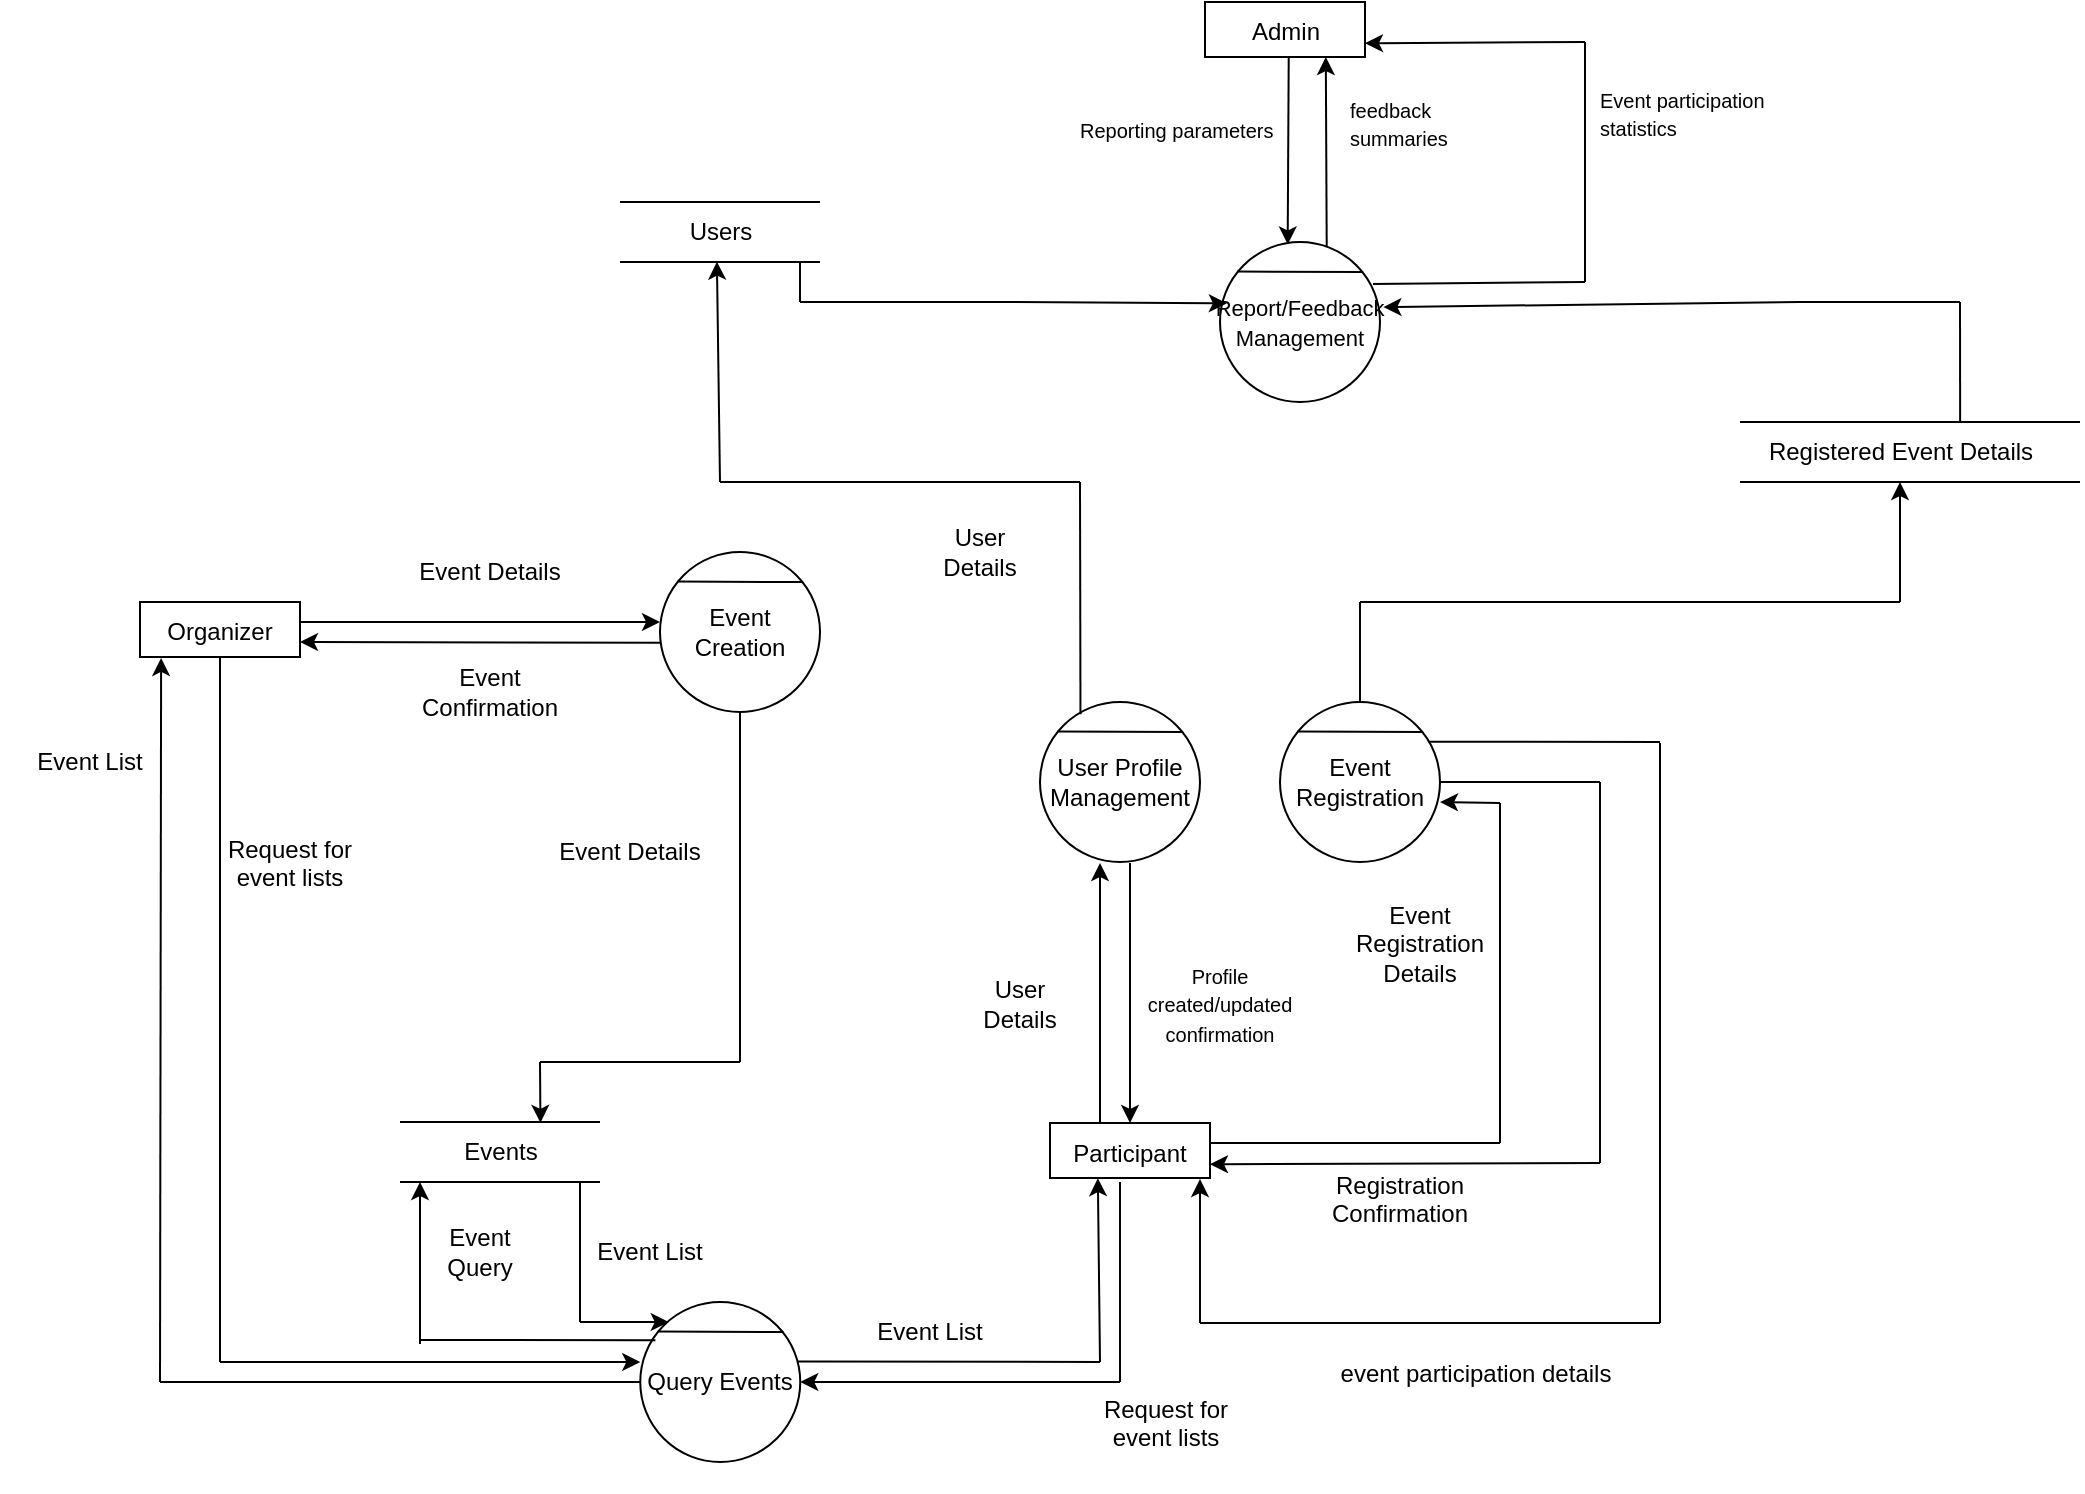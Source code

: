 <mxfile version="24.7.17">
  <diagram name="Page-1" id="-49FwKqJxtAC1uJm1ZOL">
    <mxGraphModel dx="2231" dy="746" grid="1" gridSize="10" guides="1" tooltips="1" connect="1" arrows="1" fold="1" page="1" pageScale="1" pageWidth="1100" pageHeight="850" math="0" shadow="0">
      <root>
        <mxCell id="0" />
        <mxCell id="1" parent="0" />
        <mxCell id="FP0iiqA9R1l6mgRTC4EI-1" value="" style="group" connectable="0" vertex="1" parent="1">
          <mxGeometry x="30" y="330" width="80" height="30" as="geometry" />
        </mxCell>
        <mxCell id="FP0iiqA9R1l6mgRTC4EI-2" value="" style="rounded=0;whiteSpace=wrap;html=1;" vertex="1" parent="FP0iiqA9R1l6mgRTC4EI-1">
          <mxGeometry width="80" height="27.5" as="geometry" />
        </mxCell>
        <mxCell id="FP0iiqA9R1l6mgRTC4EI-3" value="&lt;div&gt;Organizer&lt;/div&gt;" style="text;html=1;align=center;verticalAlign=middle;whiteSpace=wrap;rounded=0;" vertex="1" parent="FP0iiqA9R1l6mgRTC4EI-1">
          <mxGeometry x="10" width="60" height="30" as="geometry" />
        </mxCell>
        <mxCell id="FP0iiqA9R1l6mgRTC4EI-4" value="" style="group" connectable="0" vertex="1" parent="1">
          <mxGeometry x="485" y="590.5" width="80" height="30" as="geometry" />
        </mxCell>
        <mxCell id="FP0iiqA9R1l6mgRTC4EI-5" value="" style="rounded=0;whiteSpace=wrap;html=1;" vertex="1" parent="FP0iiqA9R1l6mgRTC4EI-4">
          <mxGeometry width="80" height="27.5" as="geometry" />
        </mxCell>
        <mxCell id="FP0iiqA9R1l6mgRTC4EI-6" value="&lt;div&gt;Participant&lt;/div&gt;" style="text;html=1;align=center;verticalAlign=middle;whiteSpace=wrap;rounded=0;" vertex="1" parent="FP0iiqA9R1l6mgRTC4EI-4">
          <mxGeometry x="10" width="60" height="30" as="geometry" />
        </mxCell>
        <mxCell id="FP0iiqA9R1l6mgRTC4EI-7" value="&lt;font style=&quot;font-size: 10px;&quot;&gt;Profile created/updated confirmation&lt;/font&gt;" style="text;html=1;align=center;verticalAlign=middle;whiteSpace=wrap;rounded=0;" vertex="1" parent="1">
          <mxGeometry x="530" y="515.5" width="80" height="30" as="geometry" />
        </mxCell>
        <mxCell id="FP0iiqA9R1l6mgRTC4EI-8" value="&lt;div&gt;User Details&lt;/div&gt;" style="text;html=1;align=center;verticalAlign=middle;whiteSpace=wrap;rounded=0;" vertex="1" parent="1">
          <mxGeometry x="440" y="515.5" width="60" height="30" as="geometry" />
        </mxCell>
        <mxCell id="FP0iiqA9R1l6mgRTC4EI-9" value="" style="endArrow=classic;html=1;rounded=0;exitX=0.5;exitY=0;exitDx=0;exitDy=0;" edge="1" parent="1">
          <mxGeometry width="50" height="50" relative="1" as="geometry">
            <mxPoint x="510" y="590.5" as="sourcePoint" />
            <mxPoint x="510" y="460.5" as="targetPoint" />
          </mxGeometry>
        </mxCell>
        <mxCell id="FP0iiqA9R1l6mgRTC4EI-10" value="" style="endArrow=classic;html=1;rounded=0;" edge="1" parent="1">
          <mxGeometry width="50" height="50" relative="1" as="geometry">
            <mxPoint x="110" y="340" as="sourcePoint" />
            <mxPoint x="290" y="340" as="targetPoint" />
          </mxGeometry>
        </mxCell>
        <mxCell id="FP0iiqA9R1l6mgRTC4EI-11" value="Event Details" style="text;html=1;align=center;verticalAlign=middle;whiteSpace=wrap;rounded=0;" vertex="1" parent="1">
          <mxGeometry x="160" y="300" width="90" height="30" as="geometry" />
        </mxCell>
        <mxCell id="FP0iiqA9R1l6mgRTC4EI-12" value="" style="endArrow=classic;html=1;rounded=0;exitX=0.023;exitY=0.567;exitDx=0;exitDy=0;exitPerimeter=0;" edge="1" parent="1" source="FP0iiqA9R1l6mgRTC4EI-30">
          <mxGeometry width="50" height="50" relative="1" as="geometry">
            <mxPoint x="190" y="350" as="sourcePoint" />
            <mxPoint x="110" y="350" as="targetPoint" />
          </mxGeometry>
        </mxCell>
        <mxCell id="FP0iiqA9R1l6mgRTC4EI-13" value="Event Confirmation" style="text;html=1;align=center;verticalAlign=middle;whiteSpace=wrap;rounded=0;" vertex="1" parent="1">
          <mxGeometry x="160" y="360" width="90" height="30" as="geometry" />
        </mxCell>
        <mxCell id="FP0iiqA9R1l6mgRTC4EI-14" value="" style="endArrow=classic;html=1;rounded=0;exitX=0.5;exitY=1;exitDx=0;exitDy=0;entryX=0.5;entryY=0;entryDx=0;entryDy=0;" edge="1" parent="1" target="FP0iiqA9R1l6mgRTC4EI-6">
          <mxGeometry width="50" height="50" relative="1" as="geometry">
            <mxPoint x="525" y="460.5" as="sourcePoint" />
            <mxPoint x="580" y="480.5" as="targetPoint" />
          </mxGeometry>
        </mxCell>
        <mxCell id="FP0iiqA9R1l6mgRTC4EI-15" value="" style="endArrow=none;html=1;rounded=0;" edge="1" parent="1">
          <mxGeometry width="50" height="50" relative="1" as="geometry">
            <mxPoint x="565" y="600.5" as="sourcePoint" />
            <mxPoint x="710" y="600.5" as="targetPoint" />
          </mxGeometry>
        </mxCell>
        <mxCell id="FP0iiqA9R1l6mgRTC4EI-16" value="" style="endArrow=none;html=1;rounded=0;" edge="1" parent="1">
          <mxGeometry width="50" height="50" relative="1" as="geometry">
            <mxPoint x="710" y="600.5" as="sourcePoint" />
            <mxPoint x="710" y="430.5" as="targetPoint" />
          </mxGeometry>
        </mxCell>
        <mxCell id="FP0iiqA9R1l6mgRTC4EI-17" value="" style="endArrow=classic;html=1;rounded=0;" edge="1" parent="1">
          <mxGeometry width="50" height="50" relative="1" as="geometry">
            <mxPoint x="710" y="430.5" as="sourcePoint" />
            <mxPoint x="680" y="430" as="targetPoint" />
          </mxGeometry>
        </mxCell>
        <mxCell id="FP0iiqA9R1l6mgRTC4EI-18" value="Event Registration Details" style="text;html=1;align=center;verticalAlign=middle;whiteSpace=wrap;rounded=0;" vertex="1" parent="1">
          <mxGeometry x="640" y="485.5" width="60" height="30" as="geometry" />
        </mxCell>
        <mxCell id="FP0iiqA9R1l6mgRTC4EI-19" value="" style="group" connectable="0" vertex="1" parent="1">
          <mxGeometry x="760" y="420" height="190.5" as="geometry" />
        </mxCell>
        <mxCell id="FP0iiqA9R1l6mgRTC4EI-20" value="" style="endArrow=none;html=1;rounded=0;exitX=1;exitY=0.5;exitDx=0;exitDy=0;" edge="1" parent="FP0iiqA9R1l6mgRTC4EI-19" source="FP0iiqA9R1l6mgRTC4EI-52">
          <mxGeometry width="50" height="50" relative="1" as="geometry">
            <mxPoint x="-30" y="0.476" as="sourcePoint" />
            <mxPoint as="targetPoint" />
          </mxGeometry>
        </mxCell>
        <mxCell id="FP0iiqA9R1l6mgRTC4EI-21" value="" style="endArrow=none;html=1;rounded=0;" edge="1" parent="FP0iiqA9R1l6mgRTC4EI-19">
          <mxGeometry width="50" height="50" relative="1" as="geometry">
            <mxPoint as="sourcePoint" />
            <mxPoint y="190.5" as="targetPoint" />
          </mxGeometry>
        </mxCell>
        <mxCell id="FP0iiqA9R1l6mgRTC4EI-22" value="" style="endArrow=classic;html=1;rounded=0;entryX=1;entryY=0.75;entryDx=0;entryDy=0;" edge="1" parent="FP0iiqA9R1l6mgRTC4EI-19" target="FP0iiqA9R1l6mgRTC4EI-5">
          <mxGeometry width="50" height="50" relative="1" as="geometry">
            <mxPoint y="190.5" as="sourcePoint" />
            <mxPoint x="50" y="142.875" as="targetPoint" />
          </mxGeometry>
        </mxCell>
        <mxCell id="FP0iiqA9R1l6mgRTC4EI-23" value="&lt;div&gt;Registration Confirmation&lt;/div&gt;&lt;div&gt;&lt;br&gt;&lt;/div&gt;" style="text;html=1;align=center;verticalAlign=middle;whiteSpace=wrap;rounded=0;" vertex="1" parent="1">
          <mxGeometry x="630" y="620.5" width="60" height="30" as="geometry" />
        </mxCell>
        <mxCell id="FP0iiqA9R1l6mgRTC4EI-24" value="" style="endArrow=none;html=1;rounded=0;exitX=0.92;exitY=0.248;exitDx=0;exitDy=0;exitPerimeter=0;" edge="1" parent="1" source="FP0iiqA9R1l6mgRTC4EI-52">
          <mxGeometry width="50" height="50" relative="1" as="geometry">
            <mxPoint x="720" y="400" as="sourcePoint" />
            <mxPoint x="790" y="400" as="targetPoint" />
          </mxGeometry>
        </mxCell>
        <mxCell id="FP0iiqA9R1l6mgRTC4EI-25" value="" style="endArrow=none;html=1;rounded=0;" edge="1" parent="1">
          <mxGeometry width="50" height="50" relative="1" as="geometry">
            <mxPoint x="790" y="690.5" as="sourcePoint" />
            <mxPoint x="790" y="400.5" as="targetPoint" />
          </mxGeometry>
        </mxCell>
        <mxCell id="FP0iiqA9R1l6mgRTC4EI-26" value="" style="endArrow=none;html=1;rounded=0;" edge="1" parent="1">
          <mxGeometry width="50" height="50" relative="1" as="geometry">
            <mxPoint x="560" y="690.5" as="sourcePoint" />
            <mxPoint x="790" y="690.5" as="targetPoint" />
          </mxGeometry>
        </mxCell>
        <mxCell id="FP0iiqA9R1l6mgRTC4EI-27" value="" style="endArrow=classic;html=1;rounded=0;" edge="1" parent="1">
          <mxGeometry width="50" height="50" relative="1" as="geometry">
            <mxPoint x="560" y="690.5" as="sourcePoint" />
            <mxPoint x="560" y="618.5" as="targetPoint" />
          </mxGeometry>
        </mxCell>
        <mxCell id="FP0iiqA9R1l6mgRTC4EI-28" value="event participation details" style="text;html=1;align=center;verticalAlign=middle;whiteSpace=wrap;rounded=0;" vertex="1" parent="1">
          <mxGeometry x="607.5" y="700.5" width="180" height="30" as="geometry" />
        </mxCell>
        <mxCell id="FP0iiqA9R1l6mgRTC4EI-29" value="" style="group" connectable="0" vertex="1" parent="1">
          <mxGeometry x="290" y="305" width="80" height="80" as="geometry" />
        </mxCell>
        <mxCell id="FP0iiqA9R1l6mgRTC4EI-30" value="Event Creation" style="ellipse;whiteSpace=wrap;html=1;aspect=fixed;" vertex="1" parent="FP0iiqA9R1l6mgRTC4EI-29">
          <mxGeometry width="80" height="80" as="geometry" />
        </mxCell>
        <mxCell id="FP0iiqA9R1l6mgRTC4EI-31" value="" style="endArrow=none;html=1;rounded=0;exitX=0.109;exitY=0.185;exitDx=0;exitDy=0;exitPerimeter=0;entryX=0.894;entryY=0.188;entryDx=0;entryDy=0;entryPerimeter=0;" edge="1" parent="FP0iiqA9R1l6mgRTC4EI-29" source="FP0iiqA9R1l6mgRTC4EI-30" target="FP0iiqA9R1l6mgRTC4EI-30">
          <mxGeometry width="50" height="50" relative="1" as="geometry">
            <mxPoint x="10" y="15" as="sourcePoint" />
            <mxPoint x="70" y="15" as="targetPoint" />
          </mxGeometry>
        </mxCell>
        <mxCell id="FP0iiqA9R1l6mgRTC4EI-32" value="" style="endArrow=none;html=1;rounded=0;entryX=0.5;entryY=1;entryDx=0;entryDy=0;" edge="1" parent="1" target="FP0iiqA9R1l6mgRTC4EI-30">
          <mxGeometry width="50" height="50" relative="1" as="geometry">
            <mxPoint x="330" y="560" as="sourcePoint" />
            <mxPoint x="330" y="390" as="targetPoint" />
          </mxGeometry>
        </mxCell>
        <mxCell id="FP0iiqA9R1l6mgRTC4EI-33" value="" style="endArrow=none;html=1;rounded=0;" edge="1" parent="1">
          <mxGeometry width="50" height="50" relative="1" as="geometry">
            <mxPoint x="230" y="560" as="sourcePoint" />
            <mxPoint x="330" y="560" as="targetPoint" />
          </mxGeometry>
        </mxCell>
        <mxCell id="FP0iiqA9R1l6mgRTC4EI-34" value="" style="endArrow=classic;html=1;rounded=0;entryX=0.837;entryY=0.013;entryDx=0;entryDy=0;entryPerimeter=0;" edge="1" parent="1" target="FP0iiqA9R1l6mgRTC4EI-42">
          <mxGeometry width="50" height="50" relative="1" as="geometry">
            <mxPoint x="230" y="560" as="sourcePoint" />
            <mxPoint x="280" y="510" as="targetPoint" />
          </mxGeometry>
        </mxCell>
        <mxCell id="FP0iiqA9R1l6mgRTC4EI-35" value="Event Details" style="text;html=1;align=center;verticalAlign=middle;whiteSpace=wrap;rounded=0;" vertex="1" parent="1">
          <mxGeometry x="230" y="440" width="90" height="30" as="geometry" />
        </mxCell>
        <mxCell id="FP0iiqA9R1l6mgRTC4EI-36" value="" style="group" connectable="0" vertex="1" parent="1">
          <mxGeometry x="480" y="380" width="80" height="80" as="geometry" />
        </mxCell>
        <mxCell id="FP0iiqA9R1l6mgRTC4EI-37" value="User Profile Management" style="ellipse;whiteSpace=wrap;html=1;aspect=fixed;" vertex="1" parent="FP0iiqA9R1l6mgRTC4EI-36">
          <mxGeometry width="80" height="80" as="geometry" />
        </mxCell>
        <mxCell id="FP0iiqA9R1l6mgRTC4EI-38" value="" style="endArrow=none;html=1;rounded=0;exitX=0.109;exitY=0.185;exitDx=0;exitDy=0;exitPerimeter=0;entryX=0.894;entryY=0.188;entryDx=0;entryDy=0;entryPerimeter=0;" edge="1" parent="FP0iiqA9R1l6mgRTC4EI-36" source="FP0iiqA9R1l6mgRTC4EI-37" target="FP0iiqA9R1l6mgRTC4EI-37">
          <mxGeometry width="50" height="50" relative="1" as="geometry">
            <mxPoint x="10" y="15" as="sourcePoint" />
            <mxPoint x="70" y="15" as="targetPoint" />
          </mxGeometry>
        </mxCell>
        <mxCell id="FP0iiqA9R1l6mgRTC4EI-39" value="" style="group" connectable="0" vertex="1" parent="1">
          <mxGeometry x="160" y="590" width="100" height="30" as="geometry" />
        </mxCell>
        <mxCell id="FP0iiqA9R1l6mgRTC4EI-40" value="" style="endArrow=none;html=1;rounded=0;" edge="1" parent="FP0iiqA9R1l6mgRTC4EI-39">
          <mxGeometry width="50" height="50" relative="1" as="geometry">
            <mxPoint as="sourcePoint" />
            <mxPoint x="100" as="targetPoint" />
          </mxGeometry>
        </mxCell>
        <mxCell id="FP0iiqA9R1l6mgRTC4EI-41" value="" style="endArrow=none;html=1;rounded=0;" edge="1" parent="FP0iiqA9R1l6mgRTC4EI-39">
          <mxGeometry width="50" height="50" relative="1" as="geometry">
            <mxPoint y="30" as="sourcePoint" />
            <mxPoint x="100" y="30" as="targetPoint" />
          </mxGeometry>
        </mxCell>
        <mxCell id="FP0iiqA9R1l6mgRTC4EI-42" value="Events" style="text;html=1;align=center;verticalAlign=middle;resizable=0;points=[];autosize=1;strokeColor=none;fillColor=none;" vertex="1" parent="FP0iiqA9R1l6mgRTC4EI-39">
          <mxGeometry x="20" width="60" height="30" as="geometry" />
        </mxCell>
        <mxCell id="FP0iiqA9R1l6mgRTC4EI-43" value="" style="group" connectable="0" vertex="1" parent="1">
          <mxGeometry x="270" y="130" width="100" height="30" as="geometry" />
        </mxCell>
        <mxCell id="FP0iiqA9R1l6mgRTC4EI-44" value="" style="endArrow=none;html=1;rounded=0;" edge="1" parent="FP0iiqA9R1l6mgRTC4EI-43">
          <mxGeometry width="50" height="50" relative="1" as="geometry">
            <mxPoint as="sourcePoint" />
            <mxPoint x="100" as="targetPoint" />
          </mxGeometry>
        </mxCell>
        <mxCell id="FP0iiqA9R1l6mgRTC4EI-45" value="" style="endArrow=none;html=1;rounded=0;" edge="1" parent="FP0iiqA9R1l6mgRTC4EI-43">
          <mxGeometry width="50" height="50" relative="1" as="geometry">
            <mxPoint y="30" as="sourcePoint" />
            <mxPoint x="100" y="30" as="targetPoint" />
          </mxGeometry>
        </mxCell>
        <mxCell id="FP0iiqA9R1l6mgRTC4EI-46" value="Users" style="text;html=1;align=center;verticalAlign=middle;resizable=0;points=[];autosize=1;strokeColor=none;fillColor=none;" vertex="1" parent="FP0iiqA9R1l6mgRTC4EI-43">
          <mxGeometry x="25" width="50" height="30" as="geometry" />
        </mxCell>
        <mxCell id="FP0iiqA9R1l6mgRTC4EI-47" value="" style="endArrow=classic;html=1;rounded=0;entryX=0.469;entryY=0.995;entryDx=0;entryDy=0;entryPerimeter=0;" edge="1" parent="1" target="FP0iiqA9R1l6mgRTC4EI-46">
          <mxGeometry width="50" height="50" relative="1" as="geometry">
            <mxPoint x="320" y="270" as="sourcePoint" />
            <mxPoint x="350" y="170" as="targetPoint" />
          </mxGeometry>
        </mxCell>
        <mxCell id="FP0iiqA9R1l6mgRTC4EI-48" value="" style="endArrow=none;html=1;rounded=0;" edge="1" parent="1">
          <mxGeometry width="50" height="50" relative="1" as="geometry">
            <mxPoint x="320" y="270" as="sourcePoint" />
            <mxPoint x="500" y="270" as="targetPoint" />
          </mxGeometry>
        </mxCell>
        <mxCell id="FP0iiqA9R1l6mgRTC4EI-49" value="" style="endArrow=none;html=1;rounded=0;exitX=0.253;exitY=0.077;exitDx=0;exitDy=0;exitPerimeter=0;" edge="1" parent="1" source="FP0iiqA9R1l6mgRTC4EI-37">
          <mxGeometry width="50" height="50" relative="1" as="geometry">
            <mxPoint x="460" y="350" as="sourcePoint" />
            <mxPoint x="500" y="270" as="targetPoint" />
          </mxGeometry>
        </mxCell>
        <mxCell id="FP0iiqA9R1l6mgRTC4EI-50" value="&lt;div&gt;User Details&lt;/div&gt;" style="text;html=1;align=center;verticalAlign=middle;whiteSpace=wrap;rounded=0;" vertex="1" parent="1">
          <mxGeometry x="420" y="290" width="60" height="30" as="geometry" />
        </mxCell>
        <mxCell id="FP0iiqA9R1l6mgRTC4EI-51" value="" style="group" connectable="0" vertex="1" parent="1">
          <mxGeometry x="600" y="380" width="80" height="80" as="geometry" />
        </mxCell>
        <mxCell id="FP0iiqA9R1l6mgRTC4EI-52" value="Event Registration" style="ellipse;whiteSpace=wrap;html=1;aspect=fixed;" vertex="1" parent="FP0iiqA9R1l6mgRTC4EI-51">
          <mxGeometry width="80" height="80" as="geometry" />
        </mxCell>
        <mxCell id="FP0iiqA9R1l6mgRTC4EI-53" value="" style="endArrow=none;html=1;rounded=0;exitX=0.109;exitY=0.185;exitDx=0;exitDy=0;exitPerimeter=0;entryX=0.894;entryY=0.188;entryDx=0;entryDy=0;entryPerimeter=0;" edge="1" parent="FP0iiqA9R1l6mgRTC4EI-51" source="FP0iiqA9R1l6mgRTC4EI-52" target="FP0iiqA9R1l6mgRTC4EI-52">
          <mxGeometry width="50" height="50" relative="1" as="geometry">
            <mxPoint x="10" y="15" as="sourcePoint" />
            <mxPoint x="70" y="15" as="targetPoint" />
          </mxGeometry>
        </mxCell>
        <mxCell id="FP0iiqA9R1l6mgRTC4EI-54" value="" style="endArrow=none;html=1;rounded=0;" edge="1" parent="1">
          <mxGeometry width="50" height="50" relative="1" as="geometry">
            <mxPoint x="910" y="330" as="sourcePoint" />
            <mxPoint x="640" y="330" as="targetPoint" />
          </mxGeometry>
        </mxCell>
        <mxCell id="FP0iiqA9R1l6mgRTC4EI-55" value="" style="endArrow=none;html=1;rounded=0;" edge="1" parent="1">
          <mxGeometry width="50" height="50" relative="1" as="geometry">
            <mxPoint x="640" y="380" as="sourcePoint" />
            <mxPoint x="640" y="330" as="targetPoint" />
          </mxGeometry>
        </mxCell>
        <mxCell id="FP0iiqA9R1l6mgRTC4EI-56" value="" style="endArrow=classic;html=1;rounded=0;" edge="1" parent="1">
          <mxGeometry width="50" height="50" relative="1" as="geometry">
            <mxPoint x="910" y="330" as="sourcePoint" />
            <mxPoint x="910" y="270" as="targetPoint" />
          </mxGeometry>
        </mxCell>
        <mxCell id="FP0iiqA9R1l6mgRTC4EI-57" value="" style="group" connectable="0" vertex="1" parent="1">
          <mxGeometry x="829.997" y="240" width="170.003" height="30" as="geometry" />
        </mxCell>
        <mxCell id="FP0iiqA9R1l6mgRTC4EI-58" value="" style="endArrow=none;html=1;rounded=0;" edge="1" parent="FP0iiqA9R1l6mgRTC4EI-57">
          <mxGeometry width="50" height="50" relative="1" as="geometry">
            <mxPoint x="0.003" as="sourcePoint" />
            <mxPoint x="170.003" as="targetPoint" />
          </mxGeometry>
        </mxCell>
        <mxCell id="FP0iiqA9R1l6mgRTC4EI-59" value="" style="endArrow=none;html=1;rounded=0;" edge="1" parent="FP0iiqA9R1l6mgRTC4EI-57">
          <mxGeometry width="50" height="50" relative="1" as="geometry">
            <mxPoint x="0.003" y="30" as="sourcePoint" />
            <mxPoint x="170.003" y="30" as="targetPoint" />
          </mxGeometry>
        </mxCell>
        <mxCell id="FP0iiqA9R1l6mgRTC4EI-60" value="Registered Event Details" style="text;html=1;align=center;verticalAlign=middle;resizable=0;points=[];autosize=1;strokeColor=none;fillColor=none;" vertex="1" parent="FP0iiqA9R1l6mgRTC4EI-57">
          <mxGeometry width="160" height="30" as="geometry" />
        </mxCell>
        <mxCell id="FP0iiqA9R1l6mgRTC4EI-61" value="" style="group" connectable="0" vertex="1" parent="1">
          <mxGeometry x="562.5" y="30" width="80" height="30" as="geometry" />
        </mxCell>
        <mxCell id="FP0iiqA9R1l6mgRTC4EI-62" value="" style="rounded=0;whiteSpace=wrap;html=1;" vertex="1" parent="FP0iiqA9R1l6mgRTC4EI-61">
          <mxGeometry width="80" height="27.5" as="geometry" />
        </mxCell>
        <mxCell id="FP0iiqA9R1l6mgRTC4EI-63" value="&lt;div&gt;Admin&lt;/div&gt;" style="text;html=1;align=center;verticalAlign=middle;whiteSpace=wrap;rounded=0;" vertex="1" parent="FP0iiqA9R1l6mgRTC4EI-61">
          <mxGeometry x="10" width="60" height="30" as="geometry" />
        </mxCell>
        <mxCell id="FP0iiqA9R1l6mgRTC4EI-64" value="&lt;font style=&quot;font-size: 10px;&quot;&gt;&lt;span lang=&quot;EN&quot; style=&quot;line-height: 115%;&quot;&gt;Reporting parameters &lt;/span&gt;&lt;/font&gt;" style="text;whiteSpace=wrap;html=1;" vertex="1" parent="1">
          <mxGeometry x="497.5" y="80" width="110" height="30" as="geometry" />
        </mxCell>
        <mxCell id="FP0iiqA9R1l6mgRTC4EI-65" value="&lt;font style=&quot;font-size: 10px;&quot;&gt;&lt;span lang=&quot;EN&quot; style=&quot;line-height: 115%;&quot;&gt;feedback summaries&lt;/span&gt;&lt;/font&gt;" style="text;whiteSpace=wrap;html=1;" vertex="1" parent="1">
          <mxGeometry x="632.5" y="70" width="70" height="50" as="geometry" />
        </mxCell>
        <mxCell id="FP0iiqA9R1l6mgRTC4EI-66" value="" style="endArrow=classic;html=1;rounded=0;exitX=0.531;exitY=0.932;exitDx=0;exitDy=0;exitPerimeter=0;entryX=0.423;entryY=0.015;entryDx=0;entryDy=0;entryPerimeter=0;" edge="1" parent="1" source="FP0iiqA9R1l6mgRTC4EI-63" target="FP0iiqA9R1l6mgRTC4EI-74">
          <mxGeometry width="50" height="50" relative="1" as="geometry">
            <mxPoint x="642.5" y="90" as="sourcePoint" />
            <mxPoint x="603.5" y="130" as="targetPoint" />
          </mxGeometry>
        </mxCell>
        <mxCell id="FP0iiqA9R1l6mgRTC4EI-67" value="" style="endArrow=classic;html=1;rounded=0;entryX=0.84;entryY=0.918;entryDx=0;entryDy=0;entryPerimeter=0;exitX=0.667;exitY=0.045;exitDx=0;exitDy=0;exitPerimeter=0;" edge="1" parent="1" source="FP0iiqA9R1l6mgRTC4EI-74" target="FP0iiqA9R1l6mgRTC4EI-63">
          <mxGeometry width="50" height="50" relative="1" as="geometry">
            <mxPoint x="623.5" y="132" as="sourcePoint" />
            <mxPoint x="622.5" y="60" as="targetPoint" />
          </mxGeometry>
        </mxCell>
        <mxCell id="FP0iiqA9R1l6mgRTC4EI-68" value="&lt;font style=&quot;font-size: 10px;&quot;&gt;&lt;span lang=&quot;EN&quot; style=&quot;line-height: 115%;&quot;&gt;Event participation&lt;br&gt;statistics&lt;/span&gt;&lt;/font&gt;" style="text;whiteSpace=wrap;html=1;" vertex="1" parent="1">
          <mxGeometry x="757.5" y="65" width="85" height="35" as="geometry" />
        </mxCell>
        <mxCell id="FP0iiqA9R1l6mgRTC4EI-69" value="" style="group" connectable="0" vertex="1" parent="1">
          <mxGeometry x="752.5" y="50" height="120" as="geometry" />
        </mxCell>
        <mxCell id="FP0iiqA9R1l6mgRTC4EI-70" value="" style="endArrow=none;html=1;rounded=0;" edge="1" parent="FP0iiqA9R1l6mgRTC4EI-69">
          <mxGeometry width="50" height="50" relative="1" as="geometry">
            <mxPoint y="120" as="sourcePoint" />
            <mxPoint as="targetPoint" />
          </mxGeometry>
        </mxCell>
        <mxCell id="FP0iiqA9R1l6mgRTC4EI-71" value="" style="endArrow=none;html=1;rounded=0;exitX=0.956;exitY=0.263;exitDx=0;exitDy=0;exitPerimeter=0;" edge="1" parent="FP0iiqA9R1l6mgRTC4EI-69" source="FP0iiqA9R1l6mgRTC4EI-74">
          <mxGeometry width="50" height="50" relative="1" as="geometry">
            <mxPoint x="-62.5" y="120" as="sourcePoint" />
            <mxPoint y="120" as="targetPoint" />
          </mxGeometry>
        </mxCell>
        <mxCell id="FP0iiqA9R1l6mgRTC4EI-72" value="" style="endArrow=classic;html=1;rounded=0;entryX=1;entryY=0.75;entryDx=0;entryDy=0;" edge="1" parent="FP0iiqA9R1l6mgRTC4EI-69" target="FP0iiqA9R1l6mgRTC4EI-62">
          <mxGeometry width="50" height="50" relative="1" as="geometry">
            <mxPoint as="sourcePoint" />
            <mxPoint x="50" y="-50" as="targetPoint" />
          </mxGeometry>
        </mxCell>
        <mxCell id="FP0iiqA9R1l6mgRTC4EI-73" value="" style="group" connectable="0" vertex="1" parent="1">
          <mxGeometry x="570" y="150" width="80" height="80" as="geometry" />
        </mxCell>
        <mxCell id="FP0iiqA9R1l6mgRTC4EI-74" value="&lt;font style=&quot;font-size: 11px;&quot;&gt;Report/Feedback Management&lt;/font&gt;" style="ellipse;whiteSpace=wrap;html=1;aspect=fixed;" vertex="1" parent="FP0iiqA9R1l6mgRTC4EI-73">
          <mxGeometry width="80" height="80" as="geometry" />
        </mxCell>
        <mxCell id="FP0iiqA9R1l6mgRTC4EI-75" value="" style="endArrow=none;html=1;rounded=0;exitX=0.109;exitY=0.185;exitDx=0;exitDy=0;exitPerimeter=0;entryX=0.894;entryY=0.188;entryDx=0;entryDy=0;entryPerimeter=0;" edge="1" parent="FP0iiqA9R1l6mgRTC4EI-73" source="FP0iiqA9R1l6mgRTC4EI-74" target="FP0iiqA9R1l6mgRTC4EI-74">
          <mxGeometry width="50" height="50" relative="1" as="geometry">
            <mxPoint x="10" y="15" as="sourcePoint" />
            <mxPoint x="70" y="15" as="targetPoint" />
          </mxGeometry>
        </mxCell>
        <mxCell id="FP0iiqA9R1l6mgRTC4EI-76" value="" style="endArrow=none;html=1;rounded=0;exitX=0.688;exitY=0;exitDx=0;exitDy=0;exitPerimeter=0;" edge="1" parent="1" source="FP0iiqA9R1l6mgRTC4EI-60">
          <mxGeometry width="50" height="50" relative="1" as="geometry">
            <mxPoint x="890" y="200" as="sourcePoint" />
            <mxPoint x="940" y="180" as="targetPoint" />
          </mxGeometry>
        </mxCell>
        <mxCell id="FP0iiqA9R1l6mgRTC4EI-77" value="" style="endArrow=none;html=1;rounded=0;" edge="1" parent="1">
          <mxGeometry width="50" height="50" relative="1" as="geometry">
            <mxPoint x="860" y="180" as="sourcePoint" />
            <mxPoint x="940" y="180" as="targetPoint" />
          </mxGeometry>
        </mxCell>
        <mxCell id="FP0iiqA9R1l6mgRTC4EI-78" value="" style="endArrow=classic;html=1;rounded=0;entryX=1.021;entryY=0.407;entryDx=0;entryDy=0;entryPerimeter=0;" edge="1" parent="1" target="FP0iiqA9R1l6mgRTC4EI-74">
          <mxGeometry width="50" height="50" relative="1" as="geometry">
            <mxPoint x="860" y="180" as="sourcePoint" />
            <mxPoint x="910" y="130" as="targetPoint" />
          </mxGeometry>
        </mxCell>
        <mxCell id="FP0iiqA9R1l6mgRTC4EI-79" value="" style="endArrow=none;html=1;rounded=0;" edge="1" parent="1">
          <mxGeometry width="50" height="50" relative="1" as="geometry">
            <mxPoint x="360" y="180" as="sourcePoint" />
            <mxPoint x="460" y="180" as="targetPoint" />
          </mxGeometry>
        </mxCell>
        <mxCell id="FP0iiqA9R1l6mgRTC4EI-80" value="" style="endArrow=classic;html=1;rounded=0;entryX=0.043;entryY=0.383;entryDx=0;entryDy=0;entryPerimeter=0;" edge="1" parent="1" target="FP0iiqA9R1l6mgRTC4EI-74">
          <mxGeometry width="50" height="50" relative="1" as="geometry">
            <mxPoint x="460" y="180" as="sourcePoint" />
            <mxPoint x="510" y="130" as="targetPoint" />
          </mxGeometry>
        </mxCell>
        <mxCell id="FP0iiqA9R1l6mgRTC4EI-81" value="" style="endArrow=none;html=1;rounded=0;" edge="1" parent="1">
          <mxGeometry width="50" height="50" relative="1" as="geometry">
            <mxPoint x="360" y="180" as="sourcePoint" />
            <mxPoint x="360" y="160" as="targetPoint" />
          </mxGeometry>
        </mxCell>
        <mxCell id="FP0iiqA9R1l6mgRTC4EI-82" value="" style="group" connectable="0" vertex="1" parent="1">
          <mxGeometry x="280.13" y="680" width="80" height="80" as="geometry" />
        </mxCell>
        <mxCell id="FP0iiqA9R1l6mgRTC4EI-83" value="Query Events" style="ellipse;whiteSpace=wrap;html=1;aspect=fixed;" vertex="1" parent="FP0iiqA9R1l6mgRTC4EI-82">
          <mxGeometry width="80" height="80" as="geometry" />
        </mxCell>
        <mxCell id="FP0iiqA9R1l6mgRTC4EI-84" value="" style="endArrow=none;html=1;rounded=0;exitX=0.109;exitY=0.185;exitDx=0;exitDy=0;exitPerimeter=0;entryX=0.894;entryY=0.188;entryDx=0;entryDy=0;entryPerimeter=0;" edge="1" parent="FP0iiqA9R1l6mgRTC4EI-82" source="FP0iiqA9R1l6mgRTC4EI-83" target="FP0iiqA9R1l6mgRTC4EI-83">
          <mxGeometry width="50" height="50" relative="1" as="geometry">
            <mxPoint x="10" y="15" as="sourcePoint" />
            <mxPoint x="70" y="15" as="targetPoint" />
          </mxGeometry>
        </mxCell>
        <mxCell id="FP0iiqA9R1l6mgRTC4EI-85" value="" style="endArrow=classic;html=1;rounded=0;" edge="1" parent="1">
          <mxGeometry width="50" height="50" relative="1" as="geometry">
            <mxPoint x="70" y="710" as="sourcePoint" />
            <mxPoint x="280.13" y="710" as="targetPoint" />
          </mxGeometry>
        </mxCell>
        <mxCell id="FP0iiqA9R1l6mgRTC4EI-86" value="" style="endArrow=classic;html=1;rounded=0;entryX=1;entryY=0.5;entryDx=0;entryDy=0;" edge="1" parent="1" target="FP0iiqA9R1l6mgRTC4EI-83">
          <mxGeometry width="50" height="50" relative="1" as="geometry">
            <mxPoint x="520" y="720" as="sourcePoint" />
            <mxPoint x="480.13" y="670.5" as="targetPoint" />
          </mxGeometry>
        </mxCell>
        <mxCell id="FP0iiqA9R1l6mgRTC4EI-87" value="" style="endArrow=none;html=1;rounded=0;entryX=0.5;entryY=1;entryDx=0;entryDy=0;" edge="1" parent="1" target="FP0iiqA9R1l6mgRTC4EI-2">
          <mxGeometry width="50" height="50" relative="1" as="geometry">
            <mxPoint x="70" y="710" as="sourcePoint" />
            <mxPoint x="105" y="380" as="targetPoint" />
          </mxGeometry>
        </mxCell>
        <mxCell id="FP0iiqA9R1l6mgRTC4EI-88" value="" style="endArrow=none;html=1;rounded=0;" edge="1" parent="1">
          <mxGeometry width="50" height="50" relative="1" as="geometry">
            <mxPoint x="520" y="720" as="sourcePoint" />
            <mxPoint x="520" y="620" as="targetPoint" />
          </mxGeometry>
        </mxCell>
        <mxCell id="FP0iiqA9R1l6mgRTC4EI-89" value="" style="endArrow=none;html=1;rounded=0;" edge="1" parent="1">
          <mxGeometry width="50" height="50" relative="1" as="geometry">
            <mxPoint x="250" y="690" as="sourcePoint" />
            <mxPoint x="250" y="620" as="targetPoint" />
          </mxGeometry>
        </mxCell>
        <mxCell id="FP0iiqA9R1l6mgRTC4EI-90" value="" style="endArrow=classic;html=1;rounded=0;entryX=0.428;entryY=0;entryDx=0;entryDy=0;entryPerimeter=0;" edge="1" parent="1">
          <mxGeometry width="50" height="50" relative="1" as="geometry">
            <mxPoint x="250" y="690" as="sourcePoint" />
            <mxPoint x="294.37" y="690" as="targetPoint" />
          </mxGeometry>
        </mxCell>
        <mxCell id="FP0iiqA9R1l6mgRTC4EI-91" value="Event List" style="text;html=1;align=center;verticalAlign=middle;whiteSpace=wrap;rounded=0;" vertex="1" parent="1">
          <mxGeometry x="240" y="640" width="90" height="30" as="geometry" />
        </mxCell>
        <mxCell id="FP0iiqA9R1l6mgRTC4EI-92" value="&lt;div&gt;Request for event lists&lt;/div&gt;&lt;div&gt;&lt;br&gt;&lt;/div&gt;" style="text;html=1;align=center;verticalAlign=middle;whiteSpace=wrap;rounded=0;" vertex="1" parent="1">
          <mxGeometry x="60" y="440" width="90" height="55" as="geometry" />
        </mxCell>
        <mxCell id="FP0iiqA9R1l6mgRTC4EI-93" value="&lt;div&gt;Request for event lists&lt;/div&gt;&lt;div&gt;&lt;br&gt;&lt;/div&gt;" style="text;html=1;align=center;verticalAlign=middle;whiteSpace=wrap;rounded=0;" vertex="1" parent="1">
          <mxGeometry x="497.5" y="720" width="90" height="55" as="geometry" />
        </mxCell>
        <mxCell id="FP0iiqA9R1l6mgRTC4EI-94" value="" style="endArrow=none;html=1;rounded=0;entryX=0.095;entryY=0.239;entryDx=0;entryDy=0;entryPerimeter=0;" edge="1" parent="1" target="FP0iiqA9R1l6mgRTC4EI-83">
          <mxGeometry width="50" height="50" relative="1" as="geometry">
            <mxPoint x="170" y="699" as="sourcePoint" />
            <mxPoint x="260" y="670" as="targetPoint" />
          </mxGeometry>
        </mxCell>
        <mxCell id="FP0iiqA9R1l6mgRTC4EI-95" value="" style="endArrow=classic;html=1;rounded=0;" edge="1" parent="1">
          <mxGeometry width="50" height="50" relative="1" as="geometry">
            <mxPoint x="170" y="701" as="sourcePoint" />
            <mxPoint x="170" y="620" as="targetPoint" />
          </mxGeometry>
        </mxCell>
        <mxCell id="FP0iiqA9R1l6mgRTC4EI-96" value="Event Query" style="text;html=1;align=center;verticalAlign=middle;whiteSpace=wrap;rounded=0;" vertex="1" parent="1">
          <mxGeometry x="170" y="640" width="60" height="30" as="geometry" />
        </mxCell>
        <mxCell id="FP0iiqA9R1l6mgRTC4EI-97" value="" style="endArrow=none;html=1;rounded=0;entryX=0;entryY=0.5;entryDx=0;entryDy=0;" edge="1" parent="1" target="FP0iiqA9R1l6mgRTC4EI-83">
          <mxGeometry width="50" height="50" relative="1" as="geometry">
            <mxPoint x="40" y="720" as="sourcePoint" />
            <mxPoint x="200" y="725" as="targetPoint" />
          </mxGeometry>
        </mxCell>
        <mxCell id="FP0iiqA9R1l6mgRTC4EI-98" value="" style="endArrow=classic;html=1;rounded=0;entryX=0.132;entryY=1.017;entryDx=0;entryDy=0;entryPerimeter=0;" edge="1" parent="1" target="FP0iiqA9R1l6mgRTC4EI-2">
          <mxGeometry width="50" height="50" relative="1" as="geometry">
            <mxPoint x="40" y="720" as="sourcePoint" />
            <mxPoint x="40" y="360" as="targetPoint" />
          </mxGeometry>
        </mxCell>
        <mxCell id="FP0iiqA9R1l6mgRTC4EI-99" value="" style="endArrow=none;html=1;rounded=0;exitX=0.981;exitY=0.372;exitDx=0;exitDy=0;exitPerimeter=0;" edge="1" parent="1" source="FP0iiqA9R1l6mgRTC4EI-83">
          <mxGeometry width="50" height="50" relative="1" as="geometry">
            <mxPoint x="360" y="710" as="sourcePoint" />
            <mxPoint x="510" y="710" as="targetPoint" />
          </mxGeometry>
        </mxCell>
        <mxCell id="FP0iiqA9R1l6mgRTC4EI-100" value="" style="endArrow=classic;html=1;rounded=0;entryX=0.299;entryY=1.004;entryDx=0;entryDy=0;entryPerimeter=0;" edge="1" parent="1" target="FP0iiqA9R1l6mgRTC4EI-5">
          <mxGeometry width="50" height="50" relative="1" as="geometry">
            <mxPoint x="510" y="710" as="sourcePoint" />
            <mxPoint x="510" y="650" as="targetPoint" />
          </mxGeometry>
        </mxCell>
        <mxCell id="FP0iiqA9R1l6mgRTC4EI-101" value="Event List" style="text;html=1;align=center;verticalAlign=middle;whiteSpace=wrap;rounded=0;" vertex="1" parent="1">
          <mxGeometry x="-40" y="395" width="90" height="30" as="geometry" />
        </mxCell>
        <mxCell id="FP0iiqA9R1l6mgRTC4EI-102" value="Event List" style="text;html=1;align=center;verticalAlign=middle;whiteSpace=wrap;rounded=0;" vertex="1" parent="1">
          <mxGeometry x="380" y="680" width="90" height="30" as="geometry" />
        </mxCell>
      </root>
    </mxGraphModel>
  </diagram>
</mxfile>

